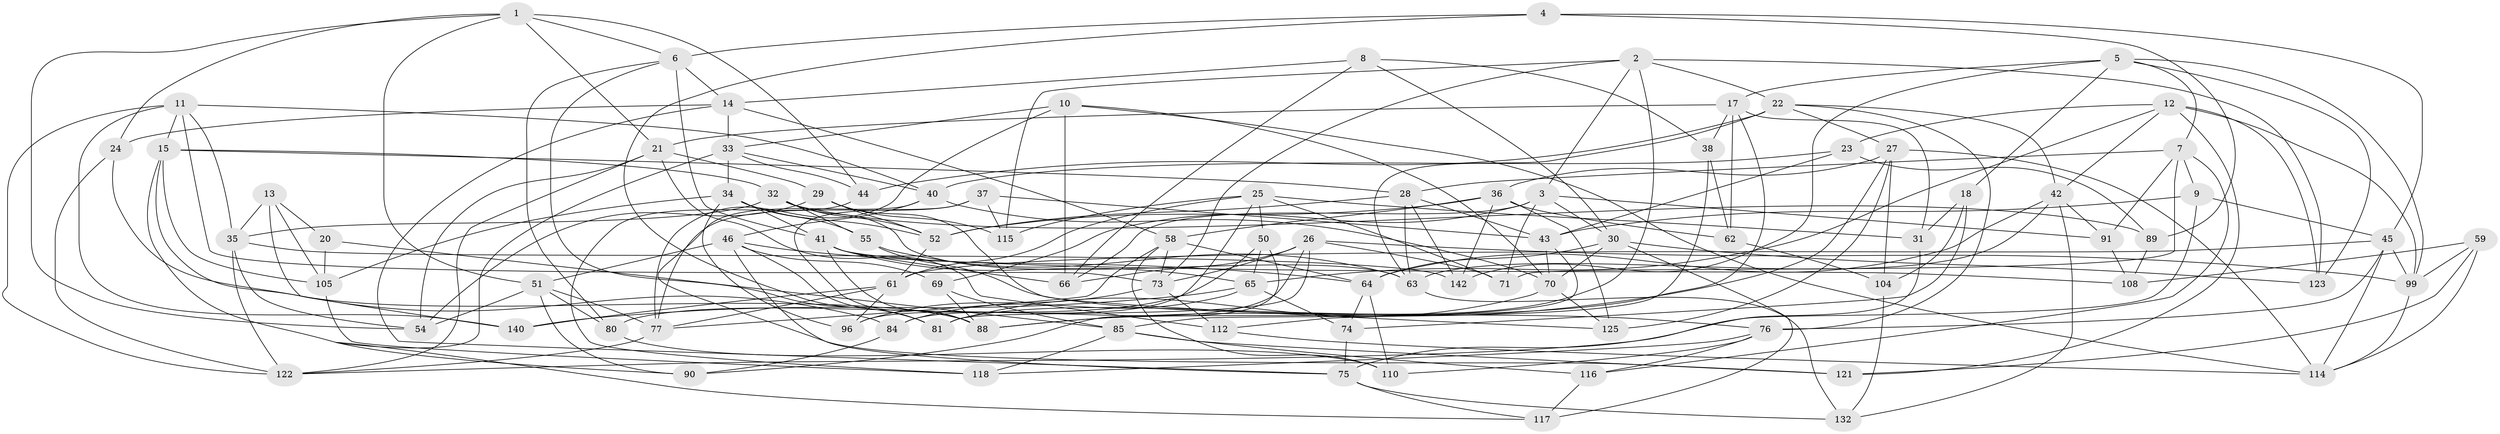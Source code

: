 // Generated by graph-tools (version 1.1) at 2025/52/02/27/25 19:52:30]
// undirected, 91 vertices, 231 edges
graph export_dot {
graph [start="1"]
  node [color=gray90,style=filled];
  1 [super="+107"];
  2 [super="+78"];
  3 [super="+97"];
  4;
  5 [super="+119"];
  6 [super="+16"];
  7 [super="+143"];
  8;
  9;
  10 [super="+60"];
  11 [super="+113"];
  12 [super="+93"];
  13;
  14 [super="+57"];
  15 [super="+19"];
  17 [super="+68"];
  18;
  20;
  21 [super="+127"];
  22 [super="+138"];
  23;
  24;
  25 [super="+86"];
  26 [super="+47"];
  27 [super="+92"];
  28 [super="+95"];
  29 [super="+56"];
  30 [super="+129"];
  31;
  32 [super="+82"];
  33 [super="+124"];
  34 [super="+39"];
  35 [super="+98"];
  36 [super="+48"];
  37;
  38;
  40 [super="+109"];
  41 [super="+126"];
  42 [super="+53"];
  43 [super="+49"];
  44;
  45 [super="+130"];
  46 [super="+87"];
  50;
  51 [super="+135"];
  52 [super="+83"];
  54 [super="+67"];
  55;
  58 [super="+72"];
  59;
  61 [super="+106"];
  62;
  63 [super="+133"];
  64 [super="+79"];
  65 [super="+134"];
  66 [super="+101"];
  69;
  70 [super="+94"];
  71;
  73 [super="+102"];
  74;
  75 [super="+141"];
  76 [super="+100"];
  77 [super="+131"];
  80;
  81 [super="+120"];
  84;
  85 [super="+103"];
  88 [super="+111"];
  89;
  90;
  91;
  96;
  99 [super="+128"];
  104;
  105 [super="+137"];
  108;
  110;
  112;
  114 [super="+139"];
  115;
  116;
  117;
  118;
  121;
  122 [super="+136"];
  123;
  125;
  132;
  140;
  142;
  1 -- 44;
  1 -- 21;
  1 -- 54;
  1 -- 24;
  1 -- 51;
  1 -- 6;
  2 -- 81;
  2 -- 73;
  2 -- 115;
  2 -- 123;
  2 -- 22;
  2 -- 3;
  3 -- 71;
  3 -- 91;
  3 -- 69;
  3 -- 66;
  3 -- 30;
  4 -- 45;
  4 -- 89;
  4 -- 6;
  4 -- 81;
  5 -- 17;
  5 -- 99;
  5 -- 18;
  5 -- 123;
  5 -- 142;
  5 -- 7;
  6 -- 41;
  6 -- 14;
  6 -- 80;
  6 -- 81;
  7 -- 116;
  7 -- 71;
  7 -- 9;
  7 -- 91;
  7 -- 28;
  8 -- 30;
  8 -- 38;
  8 -- 66;
  8 -- 14;
  9 -- 43;
  9 -- 45;
  9 -- 122;
  10 -- 77;
  10 -- 33;
  10 -- 114;
  10 -- 66 [weight=2];
  10 -- 70;
  11 -- 140;
  11 -- 73;
  11 -- 40;
  11 -- 35;
  11 -- 122;
  11 -- 15;
  12 -- 121;
  12 -- 99;
  12 -- 123;
  12 -- 23;
  12 -- 65;
  12 -- 42;
  13 -- 20;
  13 -- 140;
  13 -- 35;
  13 -- 105;
  14 -- 24;
  14 -- 58;
  14 -- 75;
  14 -- 33;
  15 -- 84;
  15 -- 32;
  15 -- 105;
  15 -- 90;
  15 -- 28;
  17 -- 31;
  17 -- 38;
  17 -- 88;
  17 -- 21;
  17 -- 62;
  18 -- 74;
  18 -- 31;
  18 -- 104;
  20 -- 105 [weight=2];
  20 -- 85;
  21 -- 54;
  21 -- 112;
  21 -- 122;
  21 -- 29;
  22 -- 44;
  22 -- 63;
  22 -- 42;
  22 -- 27;
  22 -- 76;
  23 -- 89;
  23 -- 40;
  23 -- 43;
  24 -- 88;
  24 -- 122;
  25 -- 71;
  25 -- 50;
  25 -- 61;
  25 -- 96;
  25 -- 115;
  25 -- 31;
  26 -- 84;
  26 -- 66;
  26 -- 73;
  26 -- 81;
  26 -- 99;
  26 -- 71;
  27 -- 114;
  27 -- 125;
  27 -- 104;
  27 -- 88;
  27 -- 36;
  28 -- 142;
  28 -- 52;
  28 -- 43;
  28 -- 63;
  29 -- 115;
  29 -- 54 [weight=2];
  29 -- 125;
  29 -- 52;
  30 -- 123;
  30 -- 70;
  30 -- 117;
  30 -- 64;
  31 -- 75;
  32 -- 89;
  32 -- 35;
  32 -- 63;
  32 -- 55;
  32 -- 52;
  33 -- 34;
  33 -- 117;
  33 -- 40;
  33 -- 44;
  34 -- 96;
  34 -- 105;
  34 -- 55;
  34 -- 41;
  34 -- 52;
  35 -- 122;
  35 -- 142;
  35 -- 54;
  36 -- 62;
  36 -- 58;
  36 -- 142;
  36 -- 125;
  36 -- 52;
  37 -- 115;
  37 -- 88;
  37 -- 43;
  37 -- 77;
  38 -- 62;
  38 -- 85;
  40 -- 121;
  40 -- 46;
  40 -- 70;
  41 -- 66;
  41 -- 65;
  41 -- 88;
  41 -- 108;
  42 -- 132;
  42 -- 64;
  42 -- 91;
  42 -- 63;
  43 -- 112;
  43 -- 70;
  44 -- 118;
  45 -- 99;
  45 -- 114;
  45 -- 76;
  45 -- 61;
  46 -- 75;
  46 -- 69;
  46 -- 64;
  46 -- 51;
  46 -- 81;
  50 -- 80;
  50 -- 90;
  50 -- 65;
  51 -- 77;
  51 -- 80;
  51 -- 90;
  51 -- 54;
  52 -- 61;
  55 -- 76;
  55 -- 63;
  58 -- 64;
  58 -- 77;
  58 -- 73;
  58 -- 110;
  59 -- 114;
  59 -- 108;
  59 -- 99;
  59 -- 121;
  61 -- 140;
  61 -- 96;
  61 -- 77;
  62 -- 104;
  63 -- 132;
  64 -- 110;
  64 -- 74;
  65 -- 84;
  65 -- 74;
  65 -- 140;
  69 -- 88;
  69 -- 85;
  70 -- 81;
  70 -- 125;
  73 -- 96;
  73 -- 112;
  74 -- 75;
  75 -- 132;
  75 -- 117;
  76 -- 118;
  76 -- 116;
  76 -- 110;
  77 -- 122;
  80 -- 110;
  84 -- 90;
  85 -- 121;
  85 -- 116;
  85 -- 118;
  89 -- 108;
  91 -- 108;
  99 -- 114;
  104 -- 132;
  105 -- 118;
  112 -- 114;
  116 -- 117;
}
